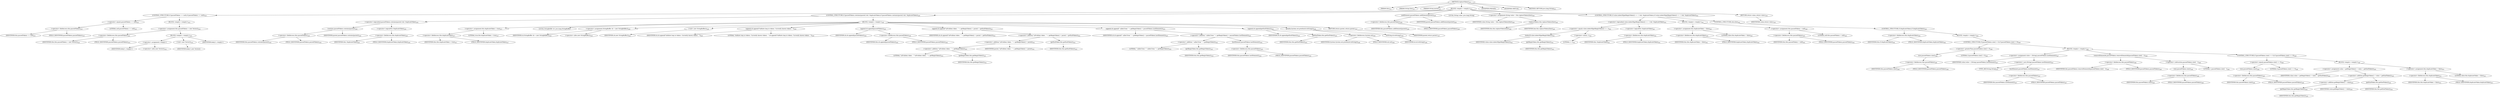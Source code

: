 digraph "replaceTokens" {  
"785" [label = <(METHOD,replaceTokens)<SUB>421</SUB>> ]
"92" [label = <(PARAM,this)<SUB>421</SUB>> ]
"786" [label = <(PARAM,String line)<SUB>421</SUB>> ]
"787" [label = <(PARAM,String parent)<SUB>421</SUB>> ]
"788" [label = <(BLOCK,&lt;empty&gt;,&lt;empty&gt;)<SUB>422</SUB>> ]
"789" [label = <(CONTROL_STRUCTURE,if (passedTokens == null),if (passedTokens == null))<SUB>423</SUB>> ]
"790" [label = <(&lt;operator&gt;.equals,passedTokens == null)<SUB>423</SUB>> ]
"791" [label = <(&lt;operator&gt;.fieldAccess,this.passedTokens)<SUB>423</SUB>> ]
"792" [label = <(IDENTIFIER,this,passedTokens == null)<SUB>423</SUB>> ]
"793" [label = <(FIELD_IDENTIFIER,passedTokens,passedTokens)<SUB>423</SUB>> ]
"794" [label = <(LITERAL,null,passedTokens == null)<SUB>423</SUB>> ]
"795" [label = <(BLOCK,&lt;empty&gt;,&lt;empty&gt;)<SUB>423</SUB>> ]
"796" [label = <(&lt;operator&gt;.assignment,this.passedTokens = new Vector())<SUB>424</SUB>> ]
"797" [label = <(&lt;operator&gt;.fieldAccess,this.passedTokens)<SUB>424</SUB>> ]
"798" [label = <(IDENTIFIER,this,this.passedTokens = new Vector())<SUB>424</SUB>> ]
"799" [label = <(FIELD_IDENTIFIER,passedTokens,passedTokens)<SUB>424</SUB>> ]
"800" [label = <(BLOCK,&lt;empty&gt;,&lt;empty&gt;)<SUB>424</SUB>> ]
"801" [label = <(&lt;operator&gt;.assignment,&lt;empty&gt;)> ]
"802" [label = <(IDENTIFIER,$obj11,&lt;empty&gt;)> ]
"803" [label = <(&lt;operator&gt;.alloc,new Vector())<SUB>424</SUB>> ]
"804" [label = <(&lt;init&gt;,new Vector())<SUB>424</SUB>> ]
"805" [label = <(IDENTIFIER,$obj11,new Vector())> ]
"806" [label = <(IDENTIFIER,$obj11,&lt;empty&gt;)> ]
"807" [label = <(CONTROL_STRUCTURE,if (passedTokens.contains(parent) &amp;&amp; !duplicateToken),if (passedTokens.contains(parent) &amp;&amp; !duplicateToken))<SUB>426</SUB>> ]
"808" [label = <(&lt;operator&gt;.logicalAnd,passedTokens.contains(parent) &amp;&amp; !duplicateToken)<SUB>426</SUB>> ]
"809" [label = <(contains,passedTokens.contains(parent))<SUB>426</SUB>> ]
"810" [label = <(&lt;operator&gt;.fieldAccess,this.passedTokens)<SUB>426</SUB>> ]
"811" [label = <(IDENTIFIER,this,passedTokens.contains(parent))<SUB>426</SUB>> ]
"812" [label = <(FIELD_IDENTIFIER,passedTokens,passedTokens)<SUB>426</SUB>> ]
"813" [label = <(IDENTIFIER,parent,passedTokens.contains(parent))<SUB>426</SUB>> ]
"814" [label = <(&lt;operator&gt;.logicalNot,!duplicateToken)<SUB>426</SUB>> ]
"815" [label = <(&lt;operator&gt;.fieldAccess,this.duplicateToken)<SUB>426</SUB>> ]
"816" [label = <(IDENTIFIER,this,!duplicateToken)<SUB>426</SUB>> ]
"817" [label = <(FIELD_IDENTIFIER,duplicateToken,duplicateToken)<SUB>426</SUB>> ]
"818" [label = <(BLOCK,&lt;empty&gt;,&lt;empty&gt;)<SUB>426</SUB>> ]
"819" [label = <(&lt;operator&gt;.assignment,this.duplicateToken = true)<SUB>427</SUB>> ]
"820" [label = <(&lt;operator&gt;.fieldAccess,this.duplicateToken)<SUB>427</SUB>> ]
"821" [label = <(IDENTIFIER,this,this.duplicateToken = true)<SUB>427</SUB>> ]
"822" [label = <(FIELD_IDENTIFIER,duplicateToken,duplicateToken)<SUB>427</SUB>> ]
"823" [label = <(LITERAL,true,this.duplicateToken = true)<SUB>427</SUB>> ]
"90" [label = <(LOCAL,StringBuffer sb: java.lang.StringBuffer)> ]
"824" [label = <(&lt;operator&gt;.assignment,StringBuffer sb = new StringBuffer())<SUB>428</SUB>> ]
"825" [label = <(IDENTIFIER,sb,StringBuffer sb = new StringBuffer())<SUB>428</SUB>> ]
"826" [label = <(&lt;operator&gt;.alloc,new StringBuffer())<SUB>428</SUB>> ]
"827" [label = <(&lt;init&gt;,new StringBuffer())<SUB>428</SUB>> ]
"89" [label = <(IDENTIFIER,sb,new StringBuffer())<SUB>428</SUB>> ]
"828" [label = <(append,sb.append(&quot;Inifinite loop in tokens. Currently known tokens : &quot;))<SUB>429</SUB>> ]
"829" [label = <(IDENTIFIER,sb,sb.append(&quot;Inifinite loop in tokens. Currently known tokens : &quot;))<SUB>429</SUB>> ]
"830" [label = <(LITERAL,&quot;Inifinite loop in tokens. Currently known tokens : &quot;,sb.append(&quot;Inifinite loop in tokens. Currently known tokens : &quot;))<SUB>429</SUB>> ]
"831" [label = <(append,sb.append(passedTokens))<SUB>430</SUB>> ]
"832" [label = <(IDENTIFIER,sb,sb.append(passedTokens))<SUB>430</SUB>> ]
"833" [label = <(&lt;operator&gt;.fieldAccess,this.passedTokens)<SUB>430</SUB>> ]
"834" [label = <(IDENTIFIER,this,sb.append(passedTokens))<SUB>430</SUB>> ]
"835" [label = <(FIELD_IDENTIFIER,passedTokens,passedTokens)<SUB>430</SUB>> ]
"836" [label = <(append,sb.append(&quot;\nProblem token : &quot; + getBeginToken() + parent + getEndToken()))<SUB>431</SUB>> ]
"837" [label = <(IDENTIFIER,sb,sb.append(&quot;\nProblem token : &quot; + getBeginToken() + parent + getEndToken()))<SUB>431</SUB>> ]
"838" [label = <(&lt;operator&gt;.addition,&quot;\nProblem token : &quot; + getBeginToken() + parent + getEndToken())<SUB>431</SUB>> ]
"839" [label = <(&lt;operator&gt;.addition,&quot;\nProblem token : &quot; + getBeginToken() + parent)<SUB>431</SUB>> ]
"840" [label = <(&lt;operator&gt;.addition,&quot;\nProblem token : &quot; + getBeginToken())<SUB>431</SUB>> ]
"841" [label = <(LITERAL,&quot;\nProblem token : &quot;,&quot;\nProblem token : &quot; + getBeginToken())<SUB>431</SUB>> ]
"842" [label = <(getBeginToken,this.getBeginToken())<SUB>431</SUB>> ]
"91" [label = <(IDENTIFIER,this,this.getBeginToken())<SUB>431</SUB>> ]
"843" [label = <(IDENTIFIER,parent,&quot;\nProblem token : &quot; + getBeginToken() + parent)<SUB>431</SUB>> ]
"844" [label = <(getEndToken,this.getEndToken())<SUB>432</SUB>> ]
"93" [label = <(IDENTIFIER,this,this.getEndToken())<SUB>432</SUB>> ]
"845" [label = <(append,sb.append(&quot; called from &quot; + getBeginToken() + passedTokens.lastElement()))<SUB>433</SUB>> ]
"846" [label = <(IDENTIFIER,sb,sb.append(&quot; called from &quot; + getBeginToken() + passedTokens.lastElement()))<SUB>433</SUB>> ]
"847" [label = <(&lt;operator&gt;.addition,&quot; called from &quot; + getBeginToken() + passedTokens.lastElement())<SUB>433</SUB>> ]
"848" [label = <(&lt;operator&gt;.addition,&quot; called from &quot; + getBeginToken())<SUB>433</SUB>> ]
"849" [label = <(LITERAL,&quot; called from &quot;,&quot; called from &quot; + getBeginToken())<SUB>433</SUB>> ]
"850" [label = <(getBeginToken,this.getBeginToken())<SUB>433</SUB>> ]
"94" [label = <(IDENTIFIER,this,this.getBeginToken())<SUB>433</SUB>> ]
"851" [label = <(lastElement,passedTokens.lastElement())<SUB>434</SUB>> ]
"852" [label = <(&lt;operator&gt;.fieldAccess,this.passedTokens)<SUB>434</SUB>> ]
"853" [label = <(IDENTIFIER,this,passedTokens.lastElement())<SUB>434</SUB>> ]
"854" [label = <(FIELD_IDENTIFIER,passedTokens,passedTokens)<SUB>434</SUB>> ]
"855" [label = <(append,sb.append(getEndToken()))<SUB>435</SUB>> ]
"856" [label = <(IDENTIFIER,sb,sb.append(getEndToken()))<SUB>435</SUB>> ]
"857" [label = <(getEndToken,this.getEndToken())<SUB>435</SUB>> ]
"95" [label = <(IDENTIFIER,this,this.getEndToken())<SUB>435</SUB>> ]
"858" [label = <(println,System.out.println(sb.toString()))<SUB>436</SUB>> ]
"859" [label = <(&lt;operator&gt;.fieldAccess,System.out)<SUB>436</SUB>> ]
"860" [label = <(IDENTIFIER,System,System.out.println(sb.toString()))<SUB>436</SUB>> ]
"861" [label = <(FIELD_IDENTIFIER,out,out)<SUB>436</SUB>> ]
"862" [label = <(toString,sb.toString())<SUB>436</SUB>> ]
"863" [label = <(IDENTIFIER,sb,sb.toString())<SUB>436</SUB>> ]
"864" [label = <(RETURN,return parent;,return parent;)<SUB>437</SUB>> ]
"865" [label = <(IDENTIFIER,parent,return parent;)<SUB>437</SUB>> ]
"866" [label = <(addElement,passedTokens.addElement(parent))<SUB>439</SUB>> ]
"867" [label = <(&lt;operator&gt;.fieldAccess,this.passedTokens)<SUB>439</SUB>> ]
"868" [label = <(IDENTIFIER,this,passedTokens.addElement(parent))<SUB>439</SUB>> ]
"869" [label = <(FIELD_IDENTIFIER,passedTokens,passedTokens)<SUB>439</SUB>> ]
"870" [label = <(IDENTIFIER,parent,passedTokens.addElement(parent))<SUB>439</SUB>> ]
"871" [label = <(LOCAL,String value: java.lang.String)> ]
"872" [label = <(&lt;operator&gt;.assignment,String value = this.replaceTokens(line))<SUB>440</SUB>> ]
"873" [label = <(IDENTIFIER,value,String value = this.replaceTokens(line))<SUB>440</SUB>> ]
"874" [label = <(replaceTokens,this.replaceTokens(line))<SUB>440</SUB>> ]
"96" [label = <(IDENTIFIER,this,this.replaceTokens(line))<SUB>440</SUB>> ]
"875" [label = <(IDENTIFIER,line,this.replaceTokens(line))<SUB>440</SUB>> ]
"876" [label = <(CONTROL_STRUCTURE,if (value.indexOf(getBeginToken()) == -1 &amp;&amp; !duplicateToken),if (value.indexOf(getBeginToken()) == -1 &amp;&amp; !duplicateToken))<SUB>441</SUB>> ]
"877" [label = <(&lt;operator&gt;.logicalAnd,value.indexOf(getBeginToken()) == -1 &amp;&amp; !duplicateToken)<SUB>441</SUB>> ]
"878" [label = <(&lt;operator&gt;.equals,value.indexOf(getBeginToken()) == -1)<SUB>441</SUB>> ]
"879" [label = <(indexOf,value.indexOf(getBeginToken()))<SUB>441</SUB>> ]
"880" [label = <(IDENTIFIER,value,value.indexOf(getBeginToken()))<SUB>441</SUB>> ]
"881" [label = <(getBeginToken,this.getBeginToken())<SUB>441</SUB>> ]
"97" [label = <(IDENTIFIER,this,this.getBeginToken())<SUB>441</SUB>> ]
"882" [label = <(&lt;operator&gt;.minus,-1)<SUB>441</SUB>> ]
"883" [label = <(LITERAL,1,-1)<SUB>441</SUB>> ]
"884" [label = <(&lt;operator&gt;.logicalNot,!duplicateToken)<SUB>441</SUB>> ]
"885" [label = <(&lt;operator&gt;.fieldAccess,this.duplicateToken)<SUB>441</SUB>> ]
"886" [label = <(IDENTIFIER,this,!duplicateToken)<SUB>441</SUB>> ]
"887" [label = <(FIELD_IDENTIFIER,duplicateToken,duplicateToken)<SUB>441</SUB>> ]
"888" [label = <(BLOCK,&lt;empty&gt;,&lt;empty&gt;)<SUB>441</SUB>> ]
"889" [label = <(&lt;operator&gt;.assignment,this.duplicateToken = false)<SUB>442</SUB>> ]
"890" [label = <(&lt;operator&gt;.fieldAccess,this.duplicateToken)<SUB>442</SUB>> ]
"891" [label = <(IDENTIFIER,this,this.duplicateToken = false)<SUB>442</SUB>> ]
"892" [label = <(FIELD_IDENTIFIER,duplicateToken,duplicateToken)<SUB>442</SUB>> ]
"893" [label = <(LITERAL,false,this.duplicateToken = false)<SUB>442</SUB>> ]
"894" [label = <(&lt;operator&gt;.assignment,this.passedTokens = null)<SUB>443</SUB>> ]
"895" [label = <(&lt;operator&gt;.fieldAccess,this.passedTokens)<SUB>443</SUB>> ]
"896" [label = <(IDENTIFIER,this,this.passedTokens = null)<SUB>443</SUB>> ]
"897" [label = <(FIELD_IDENTIFIER,passedTokens,passedTokens)<SUB>443</SUB>> ]
"898" [label = <(LITERAL,null,this.passedTokens = null)<SUB>443</SUB>> ]
"899" [label = <(CONTROL_STRUCTURE,else,else)<SUB>444</SUB>> ]
"900" [label = <(CONTROL_STRUCTURE,if (duplicateToken),if (duplicateToken))<SUB>444</SUB>> ]
"901" [label = <(&lt;operator&gt;.fieldAccess,this.duplicateToken)<SUB>444</SUB>> ]
"902" [label = <(IDENTIFIER,this,if (duplicateToken))<SUB>444</SUB>> ]
"903" [label = <(FIELD_IDENTIFIER,duplicateToken,duplicateToken)<SUB>444</SUB>> ]
"904" [label = <(BLOCK,&lt;empty&gt;,&lt;empty&gt;)<SUB>444</SUB>> ]
"905" [label = <(CONTROL_STRUCTURE,if (passedTokens.size() &gt; 0),if (passedTokens.size() &gt; 0))<SUB>446</SUB>> ]
"906" [label = <(&lt;operator&gt;.greaterThan,passedTokens.size() &gt; 0)<SUB>446</SUB>> ]
"907" [label = <(size,passedTokens.size())<SUB>446</SUB>> ]
"908" [label = <(&lt;operator&gt;.fieldAccess,this.passedTokens)<SUB>446</SUB>> ]
"909" [label = <(IDENTIFIER,this,passedTokens.size())<SUB>446</SUB>> ]
"910" [label = <(FIELD_IDENTIFIER,passedTokens,passedTokens)<SUB>446</SUB>> ]
"911" [label = <(LITERAL,0,passedTokens.size() &gt; 0)<SUB>446</SUB>> ]
"912" [label = <(BLOCK,&lt;empty&gt;,&lt;empty&gt;)<SUB>446</SUB>> ]
"913" [label = <(&lt;operator&gt;.assignment,value = (String) passedTokens.lastElement())<SUB>447</SUB>> ]
"914" [label = <(IDENTIFIER,value,value = (String) passedTokens.lastElement())<SUB>447</SUB>> ]
"915" [label = <(&lt;operator&gt;.cast,(String) passedTokens.lastElement())<SUB>447</SUB>> ]
"916" [label = <(TYPE_REF,String,String)<SUB>447</SUB>> ]
"917" [label = <(lastElement,passedTokens.lastElement())<SUB>447</SUB>> ]
"918" [label = <(&lt;operator&gt;.fieldAccess,this.passedTokens)<SUB>447</SUB>> ]
"919" [label = <(IDENTIFIER,this,passedTokens.lastElement())<SUB>447</SUB>> ]
"920" [label = <(FIELD_IDENTIFIER,passedTokens,passedTokens)<SUB>447</SUB>> ]
"921" [label = <(removeElementAt,passedTokens.removeElementAt(passedTokens.size() - 1))<SUB>448</SUB>> ]
"922" [label = <(&lt;operator&gt;.fieldAccess,this.passedTokens)<SUB>448</SUB>> ]
"923" [label = <(IDENTIFIER,this,passedTokens.removeElementAt(passedTokens.size() - 1))<SUB>448</SUB>> ]
"924" [label = <(FIELD_IDENTIFIER,passedTokens,passedTokens)<SUB>448</SUB>> ]
"925" [label = <(&lt;operator&gt;.subtraction,passedTokens.size() - 1)<SUB>448</SUB>> ]
"926" [label = <(size,passedTokens.size())<SUB>448</SUB>> ]
"927" [label = <(&lt;operator&gt;.fieldAccess,this.passedTokens)<SUB>448</SUB>> ]
"928" [label = <(IDENTIFIER,this,passedTokens.size())<SUB>448</SUB>> ]
"929" [label = <(FIELD_IDENTIFIER,passedTokens,passedTokens)<SUB>448</SUB>> ]
"930" [label = <(LITERAL,1,passedTokens.size() - 1)<SUB>448</SUB>> ]
"931" [label = <(CONTROL_STRUCTURE,if (passedTokens.size() == 0),if (passedTokens.size() == 0))<SUB>449</SUB>> ]
"932" [label = <(&lt;operator&gt;.equals,passedTokens.size() == 0)<SUB>449</SUB>> ]
"933" [label = <(size,passedTokens.size())<SUB>449</SUB>> ]
"934" [label = <(&lt;operator&gt;.fieldAccess,this.passedTokens)<SUB>449</SUB>> ]
"935" [label = <(IDENTIFIER,this,passedTokens.size())<SUB>449</SUB>> ]
"936" [label = <(FIELD_IDENTIFIER,passedTokens,passedTokens)<SUB>449</SUB>> ]
"937" [label = <(LITERAL,0,passedTokens.size() == 0)<SUB>449</SUB>> ]
"938" [label = <(BLOCK,&lt;empty&gt;,&lt;empty&gt;)<SUB>449</SUB>> ]
"939" [label = <(&lt;operator&gt;.assignment,value = getBeginToken() + value + getEndToken())<SUB>450</SUB>> ]
"940" [label = <(IDENTIFIER,value,value = getBeginToken() + value + getEndToken())<SUB>450</SUB>> ]
"941" [label = <(&lt;operator&gt;.addition,getBeginToken() + value + getEndToken())<SUB>450</SUB>> ]
"942" [label = <(&lt;operator&gt;.addition,getBeginToken() + value)<SUB>450</SUB>> ]
"943" [label = <(getBeginToken,this.getBeginToken())<SUB>450</SUB>> ]
"98" [label = <(IDENTIFIER,this,this.getBeginToken())<SUB>450</SUB>> ]
"944" [label = <(IDENTIFIER,value,getBeginToken() + value)<SUB>450</SUB>> ]
"945" [label = <(getEndToken,this.getEndToken())<SUB>450</SUB>> ]
"99" [label = <(IDENTIFIER,this,this.getEndToken())<SUB>450</SUB>> ]
"946" [label = <(&lt;operator&gt;.assignment,this.duplicateToken = false)<SUB>451</SUB>> ]
"947" [label = <(&lt;operator&gt;.fieldAccess,this.duplicateToken)<SUB>451</SUB>> ]
"948" [label = <(IDENTIFIER,this,this.duplicateToken = false)<SUB>451</SUB>> ]
"949" [label = <(FIELD_IDENTIFIER,duplicateToken,duplicateToken)<SUB>451</SUB>> ]
"950" [label = <(LITERAL,false,this.duplicateToken = false)<SUB>451</SUB>> ]
"951" [label = <(RETURN,return value;,return value;)<SUB>455</SUB>> ]
"952" [label = <(IDENTIFIER,value,return value;)<SUB>455</SUB>> ]
"953" [label = <(MODIFIER,PRIVATE)> ]
"954" [label = <(MODIFIER,VIRTUAL)> ]
"955" [label = <(METHOD_RETURN,java.lang.String)<SUB>421</SUB>> ]
  "785" -> "92" 
  "785" -> "786" 
  "785" -> "787" 
  "785" -> "788" 
  "785" -> "953" 
  "785" -> "954" 
  "785" -> "955" 
  "788" -> "789" 
  "788" -> "807" 
  "788" -> "866" 
  "788" -> "871" 
  "788" -> "872" 
  "788" -> "876" 
  "788" -> "951" 
  "789" -> "790" 
  "789" -> "795" 
  "790" -> "791" 
  "790" -> "794" 
  "791" -> "792" 
  "791" -> "793" 
  "795" -> "796" 
  "796" -> "797" 
  "796" -> "800" 
  "797" -> "798" 
  "797" -> "799" 
  "800" -> "801" 
  "800" -> "804" 
  "800" -> "806" 
  "801" -> "802" 
  "801" -> "803" 
  "804" -> "805" 
  "807" -> "808" 
  "807" -> "818" 
  "808" -> "809" 
  "808" -> "814" 
  "809" -> "810" 
  "809" -> "813" 
  "810" -> "811" 
  "810" -> "812" 
  "814" -> "815" 
  "815" -> "816" 
  "815" -> "817" 
  "818" -> "819" 
  "818" -> "90" 
  "818" -> "824" 
  "818" -> "827" 
  "818" -> "828" 
  "818" -> "831" 
  "818" -> "836" 
  "818" -> "845" 
  "818" -> "855" 
  "818" -> "858" 
  "818" -> "864" 
  "819" -> "820" 
  "819" -> "823" 
  "820" -> "821" 
  "820" -> "822" 
  "824" -> "825" 
  "824" -> "826" 
  "827" -> "89" 
  "828" -> "829" 
  "828" -> "830" 
  "831" -> "832" 
  "831" -> "833" 
  "833" -> "834" 
  "833" -> "835" 
  "836" -> "837" 
  "836" -> "838" 
  "838" -> "839" 
  "838" -> "844" 
  "839" -> "840" 
  "839" -> "843" 
  "840" -> "841" 
  "840" -> "842" 
  "842" -> "91" 
  "844" -> "93" 
  "845" -> "846" 
  "845" -> "847" 
  "847" -> "848" 
  "847" -> "851" 
  "848" -> "849" 
  "848" -> "850" 
  "850" -> "94" 
  "851" -> "852" 
  "852" -> "853" 
  "852" -> "854" 
  "855" -> "856" 
  "855" -> "857" 
  "857" -> "95" 
  "858" -> "859" 
  "858" -> "862" 
  "859" -> "860" 
  "859" -> "861" 
  "862" -> "863" 
  "864" -> "865" 
  "866" -> "867" 
  "866" -> "870" 
  "867" -> "868" 
  "867" -> "869" 
  "872" -> "873" 
  "872" -> "874" 
  "874" -> "96" 
  "874" -> "875" 
  "876" -> "877" 
  "876" -> "888" 
  "876" -> "899" 
  "877" -> "878" 
  "877" -> "884" 
  "878" -> "879" 
  "878" -> "882" 
  "879" -> "880" 
  "879" -> "881" 
  "881" -> "97" 
  "882" -> "883" 
  "884" -> "885" 
  "885" -> "886" 
  "885" -> "887" 
  "888" -> "889" 
  "888" -> "894" 
  "889" -> "890" 
  "889" -> "893" 
  "890" -> "891" 
  "890" -> "892" 
  "894" -> "895" 
  "894" -> "898" 
  "895" -> "896" 
  "895" -> "897" 
  "899" -> "900" 
  "900" -> "901" 
  "900" -> "904" 
  "901" -> "902" 
  "901" -> "903" 
  "904" -> "905" 
  "905" -> "906" 
  "905" -> "912" 
  "906" -> "907" 
  "906" -> "911" 
  "907" -> "908" 
  "908" -> "909" 
  "908" -> "910" 
  "912" -> "913" 
  "912" -> "921" 
  "912" -> "931" 
  "913" -> "914" 
  "913" -> "915" 
  "915" -> "916" 
  "915" -> "917" 
  "917" -> "918" 
  "918" -> "919" 
  "918" -> "920" 
  "921" -> "922" 
  "921" -> "925" 
  "922" -> "923" 
  "922" -> "924" 
  "925" -> "926" 
  "925" -> "930" 
  "926" -> "927" 
  "927" -> "928" 
  "927" -> "929" 
  "931" -> "932" 
  "931" -> "938" 
  "932" -> "933" 
  "932" -> "937" 
  "933" -> "934" 
  "934" -> "935" 
  "934" -> "936" 
  "938" -> "939" 
  "938" -> "946" 
  "939" -> "940" 
  "939" -> "941" 
  "941" -> "942" 
  "941" -> "945" 
  "942" -> "943" 
  "942" -> "944" 
  "943" -> "98" 
  "945" -> "99" 
  "946" -> "947" 
  "946" -> "950" 
  "947" -> "948" 
  "947" -> "949" 
  "951" -> "952" 
}

